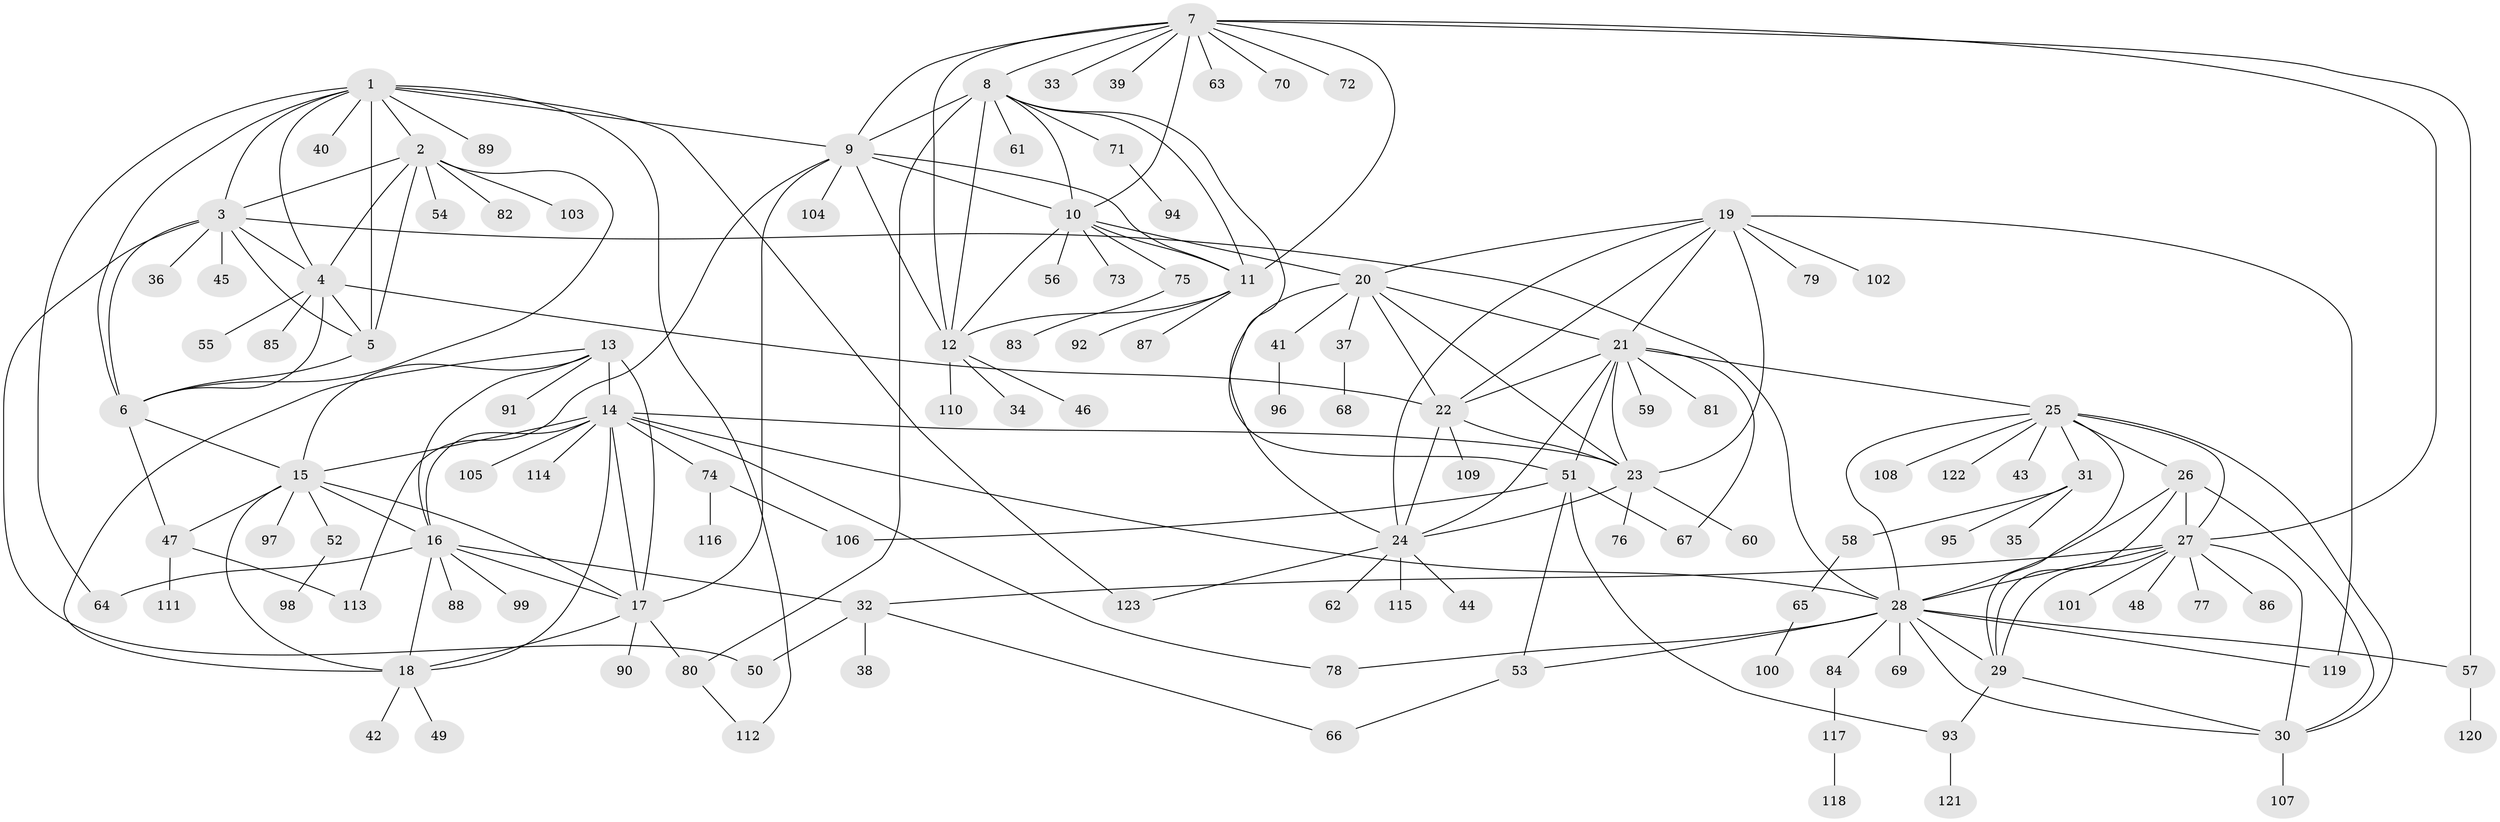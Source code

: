 // Generated by graph-tools (version 1.1) at 2025/37/03/09/25 02:37:15]
// undirected, 123 vertices, 195 edges
graph export_dot {
graph [start="1"]
  node [color=gray90,style=filled];
  1;
  2;
  3;
  4;
  5;
  6;
  7;
  8;
  9;
  10;
  11;
  12;
  13;
  14;
  15;
  16;
  17;
  18;
  19;
  20;
  21;
  22;
  23;
  24;
  25;
  26;
  27;
  28;
  29;
  30;
  31;
  32;
  33;
  34;
  35;
  36;
  37;
  38;
  39;
  40;
  41;
  42;
  43;
  44;
  45;
  46;
  47;
  48;
  49;
  50;
  51;
  52;
  53;
  54;
  55;
  56;
  57;
  58;
  59;
  60;
  61;
  62;
  63;
  64;
  65;
  66;
  67;
  68;
  69;
  70;
  71;
  72;
  73;
  74;
  75;
  76;
  77;
  78;
  79;
  80;
  81;
  82;
  83;
  84;
  85;
  86;
  87;
  88;
  89;
  90;
  91;
  92;
  93;
  94;
  95;
  96;
  97;
  98;
  99;
  100;
  101;
  102;
  103;
  104;
  105;
  106;
  107;
  108;
  109;
  110;
  111;
  112;
  113;
  114;
  115;
  116;
  117;
  118;
  119;
  120;
  121;
  122;
  123;
  1 -- 2;
  1 -- 3;
  1 -- 4;
  1 -- 5;
  1 -- 6;
  1 -- 9;
  1 -- 40;
  1 -- 64;
  1 -- 89;
  1 -- 112;
  1 -- 123;
  2 -- 3;
  2 -- 4;
  2 -- 5;
  2 -- 6;
  2 -- 54;
  2 -- 82;
  2 -- 103;
  3 -- 4;
  3 -- 5;
  3 -- 6;
  3 -- 28;
  3 -- 36;
  3 -- 45;
  3 -- 50;
  4 -- 5;
  4 -- 6;
  4 -- 22;
  4 -- 55;
  4 -- 85;
  5 -- 6;
  6 -- 15;
  6 -- 47;
  7 -- 8;
  7 -- 9;
  7 -- 10;
  7 -- 11;
  7 -- 12;
  7 -- 27;
  7 -- 33;
  7 -- 39;
  7 -- 57;
  7 -- 63;
  7 -- 70;
  7 -- 72;
  8 -- 9;
  8 -- 10;
  8 -- 11;
  8 -- 12;
  8 -- 51;
  8 -- 61;
  8 -- 71;
  8 -- 80;
  9 -- 10;
  9 -- 11;
  9 -- 12;
  9 -- 17;
  9 -- 104;
  9 -- 113;
  10 -- 11;
  10 -- 12;
  10 -- 20;
  10 -- 56;
  10 -- 73;
  10 -- 75;
  11 -- 12;
  11 -- 87;
  11 -- 92;
  12 -- 34;
  12 -- 46;
  12 -- 110;
  13 -- 14;
  13 -- 15;
  13 -- 16;
  13 -- 17;
  13 -- 18;
  13 -- 91;
  14 -- 15;
  14 -- 16;
  14 -- 17;
  14 -- 18;
  14 -- 23;
  14 -- 28;
  14 -- 74;
  14 -- 78;
  14 -- 105;
  14 -- 114;
  15 -- 16;
  15 -- 17;
  15 -- 18;
  15 -- 47;
  15 -- 52;
  15 -- 97;
  16 -- 17;
  16 -- 18;
  16 -- 32;
  16 -- 64;
  16 -- 88;
  16 -- 99;
  17 -- 18;
  17 -- 80;
  17 -- 90;
  18 -- 42;
  18 -- 49;
  19 -- 20;
  19 -- 21;
  19 -- 22;
  19 -- 23;
  19 -- 24;
  19 -- 79;
  19 -- 102;
  19 -- 119;
  20 -- 21;
  20 -- 22;
  20 -- 23;
  20 -- 24;
  20 -- 37;
  20 -- 41;
  21 -- 22;
  21 -- 23;
  21 -- 24;
  21 -- 25;
  21 -- 51;
  21 -- 59;
  21 -- 67;
  21 -- 81;
  22 -- 23;
  22 -- 24;
  22 -- 109;
  23 -- 24;
  23 -- 60;
  23 -- 76;
  24 -- 44;
  24 -- 62;
  24 -- 115;
  24 -- 123;
  25 -- 26;
  25 -- 27;
  25 -- 28;
  25 -- 29;
  25 -- 30;
  25 -- 31;
  25 -- 43;
  25 -- 108;
  25 -- 122;
  26 -- 27;
  26 -- 28;
  26 -- 29;
  26 -- 30;
  27 -- 28;
  27 -- 29;
  27 -- 30;
  27 -- 32;
  27 -- 48;
  27 -- 77;
  27 -- 86;
  27 -- 101;
  28 -- 29;
  28 -- 30;
  28 -- 53;
  28 -- 57;
  28 -- 69;
  28 -- 78;
  28 -- 84;
  28 -- 119;
  29 -- 30;
  29 -- 93;
  30 -- 107;
  31 -- 35;
  31 -- 58;
  31 -- 95;
  32 -- 38;
  32 -- 50;
  32 -- 66;
  37 -- 68;
  41 -- 96;
  47 -- 111;
  47 -- 113;
  51 -- 53;
  51 -- 67;
  51 -- 93;
  51 -- 106;
  52 -- 98;
  53 -- 66;
  57 -- 120;
  58 -- 65;
  65 -- 100;
  71 -- 94;
  74 -- 106;
  74 -- 116;
  75 -- 83;
  80 -- 112;
  84 -- 117;
  93 -- 121;
  117 -- 118;
}
